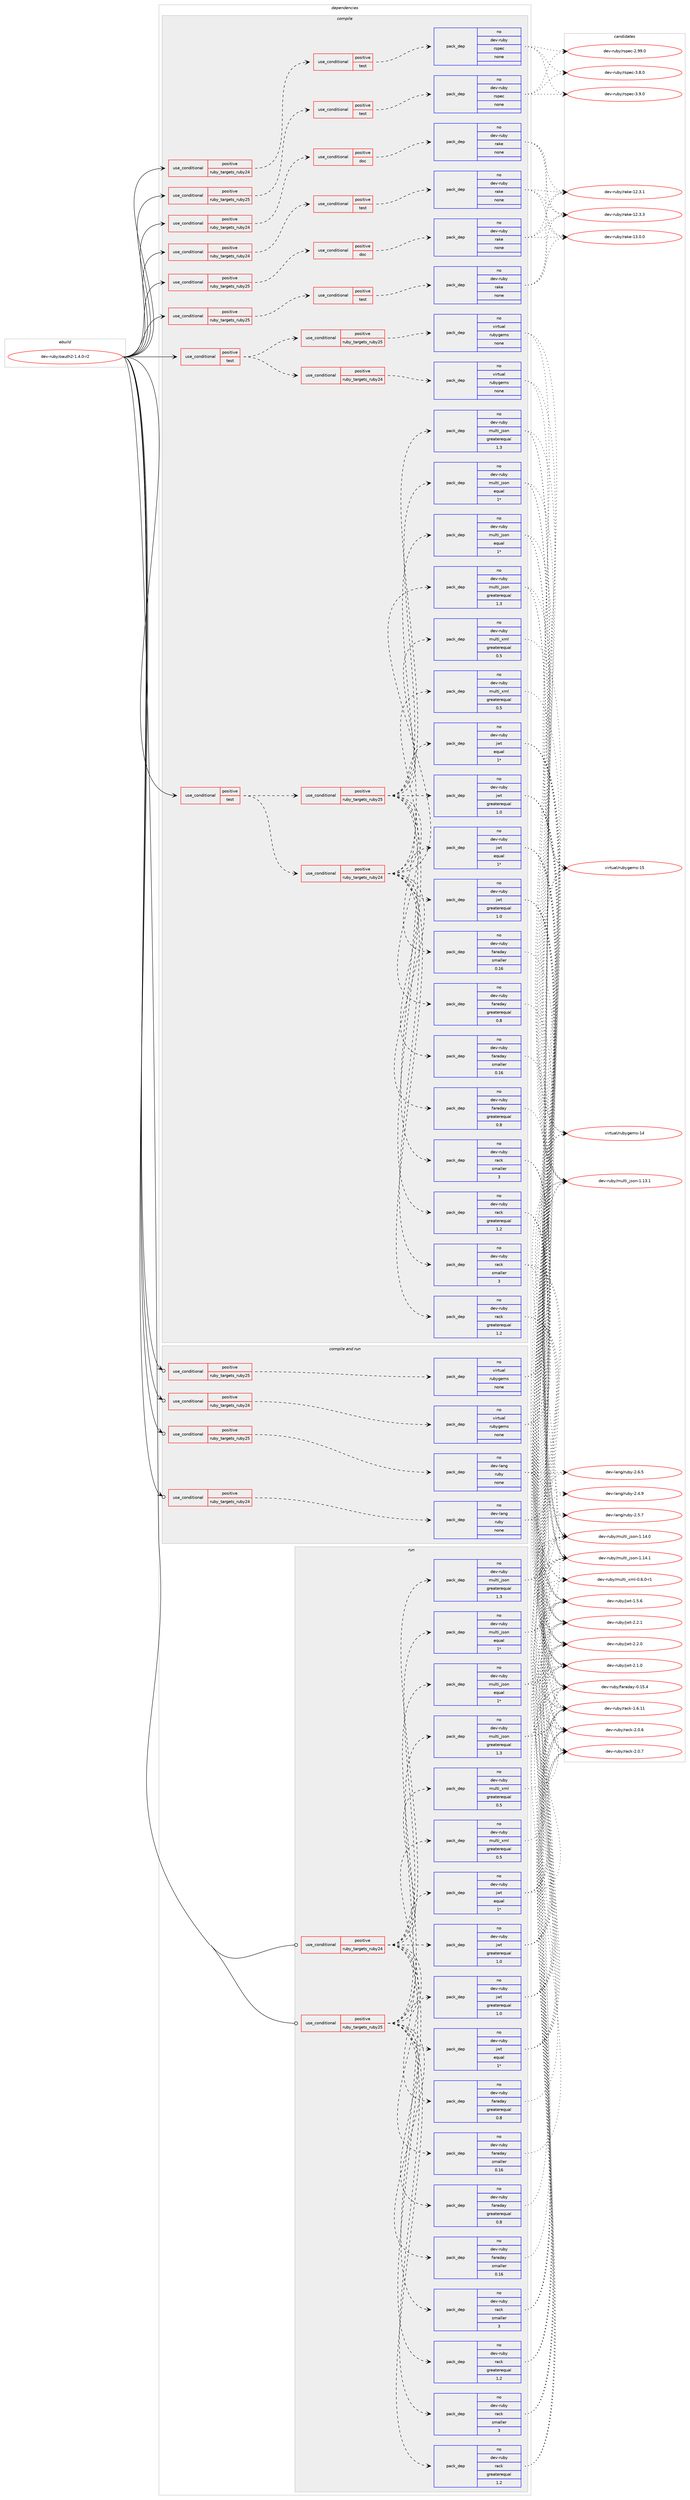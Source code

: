 digraph prolog {

# *************
# Graph options
# *************

newrank=true;
concentrate=true;
compound=true;
graph [rankdir=LR,fontname=Helvetica,fontsize=10,ranksep=1.5];#, ranksep=2.5, nodesep=0.2];
edge  [arrowhead=vee];
node  [fontname=Helvetica,fontsize=10];

# **********
# The ebuild
# **********

subgraph cluster_leftcol {
color=gray;
rank=same;
label=<<i>ebuild</i>>;
id [label="dev-ruby/oauth2-1.4.0-r2", color=red, width=4, href="../dev-ruby/oauth2-1.4.0-r2.svg"];
}

# ****************
# The dependencies
# ****************

subgraph cluster_midcol {
color=gray;
label=<<i>dependencies</i>>;
subgraph cluster_compile {
fillcolor="#eeeeee";
style=filled;
label=<<i>compile</i>>;
subgraph cond169505 {
dependency698846 [label=<<TABLE BORDER="0" CELLBORDER="1" CELLSPACING="0" CELLPADDING="4"><TR><TD ROWSPAN="3" CELLPADDING="10">use_conditional</TD></TR><TR><TD>positive</TD></TR><TR><TD>ruby_targets_ruby24</TD></TR></TABLE>>, shape=none, color=red];
subgraph cond169506 {
dependency698847 [label=<<TABLE BORDER="0" CELLBORDER="1" CELLSPACING="0" CELLPADDING="4"><TR><TD ROWSPAN="3" CELLPADDING="10">use_conditional</TD></TR><TR><TD>positive</TD></TR><TR><TD>doc</TD></TR></TABLE>>, shape=none, color=red];
subgraph pack517320 {
dependency698848 [label=<<TABLE BORDER="0" CELLBORDER="1" CELLSPACING="0" CELLPADDING="4" WIDTH="220"><TR><TD ROWSPAN="6" CELLPADDING="30">pack_dep</TD></TR><TR><TD WIDTH="110">no</TD></TR><TR><TD>dev-ruby</TD></TR><TR><TD>rake</TD></TR><TR><TD>none</TD></TR><TR><TD></TD></TR></TABLE>>, shape=none, color=blue];
}
dependency698847:e -> dependency698848:w [weight=20,style="dashed",arrowhead="vee"];
}
dependency698846:e -> dependency698847:w [weight=20,style="dashed",arrowhead="vee"];
}
id:e -> dependency698846:w [weight=20,style="solid",arrowhead="vee"];
subgraph cond169507 {
dependency698849 [label=<<TABLE BORDER="0" CELLBORDER="1" CELLSPACING="0" CELLPADDING="4"><TR><TD ROWSPAN="3" CELLPADDING="10">use_conditional</TD></TR><TR><TD>positive</TD></TR><TR><TD>ruby_targets_ruby24</TD></TR></TABLE>>, shape=none, color=red];
subgraph cond169508 {
dependency698850 [label=<<TABLE BORDER="0" CELLBORDER="1" CELLSPACING="0" CELLPADDING="4"><TR><TD ROWSPAN="3" CELLPADDING="10">use_conditional</TD></TR><TR><TD>positive</TD></TR><TR><TD>test</TD></TR></TABLE>>, shape=none, color=red];
subgraph pack517321 {
dependency698851 [label=<<TABLE BORDER="0" CELLBORDER="1" CELLSPACING="0" CELLPADDING="4" WIDTH="220"><TR><TD ROWSPAN="6" CELLPADDING="30">pack_dep</TD></TR><TR><TD WIDTH="110">no</TD></TR><TR><TD>dev-ruby</TD></TR><TR><TD>rake</TD></TR><TR><TD>none</TD></TR><TR><TD></TD></TR></TABLE>>, shape=none, color=blue];
}
dependency698850:e -> dependency698851:w [weight=20,style="dashed",arrowhead="vee"];
}
dependency698849:e -> dependency698850:w [weight=20,style="dashed",arrowhead="vee"];
}
id:e -> dependency698849:w [weight=20,style="solid",arrowhead="vee"];
subgraph cond169509 {
dependency698852 [label=<<TABLE BORDER="0" CELLBORDER="1" CELLSPACING="0" CELLPADDING="4"><TR><TD ROWSPAN="3" CELLPADDING="10">use_conditional</TD></TR><TR><TD>positive</TD></TR><TR><TD>ruby_targets_ruby24</TD></TR></TABLE>>, shape=none, color=red];
subgraph cond169510 {
dependency698853 [label=<<TABLE BORDER="0" CELLBORDER="1" CELLSPACING="0" CELLPADDING="4"><TR><TD ROWSPAN="3" CELLPADDING="10">use_conditional</TD></TR><TR><TD>positive</TD></TR><TR><TD>test</TD></TR></TABLE>>, shape=none, color=red];
subgraph pack517322 {
dependency698854 [label=<<TABLE BORDER="0" CELLBORDER="1" CELLSPACING="0" CELLPADDING="4" WIDTH="220"><TR><TD ROWSPAN="6" CELLPADDING="30">pack_dep</TD></TR><TR><TD WIDTH="110">no</TD></TR><TR><TD>dev-ruby</TD></TR><TR><TD>rspec</TD></TR><TR><TD>none</TD></TR><TR><TD></TD></TR></TABLE>>, shape=none, color=blue];
}
dependency698853:e -> dependency698854:w [weight=20,style="dashed",arrowhead="vee"];
}
dependency698852:e -> dependency698853:w [weight=20,style="dashed",arrowhead="vee"];
}
id:e -> dependency698852:w [weight=20,style="solid",arrowhead="vee"];
subgraph cond169511 {
dependency698855 [label=<<TABLE BORDER="0" CELLBORDER="1" CELLSPACING="0" CELLPADDING="4"><TR><TD ROWSPAN="3" CELLPADDING="10">use_conditional</TD></TR><TR><TD>positive</TD></TR><TR><TD>ruby_targets_ruby25</TD></TR></TABLE>>, shape=none, color=red];
subgraph cond169512 {
dependency698856 [label=<<TABLE BORDER="0" CELLBORDER="1" CELLSPACING="0" CELLPADDING="4"><TR><TD ROWSPAN="3" CELLPADDING="10">use_conditional</TD></TR><TR><TD>positive</TD></TR><TR><TD>doc</TD></TR></TABLE>>, shape=none, color=red];
subgraph pack517323 {
dependency698857 [label=<<TABLE BORDER="0" CELLBORDER="1" CELLSPACING="0" CELLPADDING="4" WIDTH="220"><TR><TD ROWSPAN="6" CELLPADDING="30">pack_dep</TD></TR><TR><TD WIDTH="110">no</TD></TR><TR><TD>dev-ruby</TD></TR><TR><TD>rake</TD></TR><TR><TD>none</TD></TR><TR><TD></TD></TR></TABLE>>, shape=none, color=blue];
}
dependency698856:e -> dependency698857:w [weight=20,style="dashed",arrowhead="vee"];
}
dependency698855:e -> dependency698856:w [weight=20,style="dashed",arrowhead="vee"];
}
id:e -> dependency698855:w [weight=20,style="solid",arrowhead="vee"];
subgraph cond169513 {
dependency698858 [label=<<TABLE BORDER="0" CELLBORDER="1" CELLSPACING="0" CELLPADDING="4"><TR><TD ROWSPAN="3" CELLPADDING="10">use_conditional</TD></TR><TR><TD>positive</TD></TR><TR><TD>ruby_targets_ruby25</TD></TR></TABLE>>, shape=none, color=red];
subgraph cond169514 {
dependency698859 [label=<<TABLE BORDER="0" CELLBORDER="1" CELLSPACING="0" CELLPADDING="4"><TR><TD ROWSPAN="3" CELLPADDING="10">use_conditional</TD></TR><TR><TD>positive</TD></TR><TR><TD>test</TD></TR></TABLE>>, shape=none, color=red];
subgraph pack517324 {
dependency698860 [label=<<TABLE BORDER="0" CELLBORDER="1" CELLSPACING="0" CELLPADDING="4" WIDTH="220"><TR><TD ROWSPAN="6" CELLPADDING="30">pack_dep</TD></TR><TR><TD WIDTH="110">no</TD></TR><TR><TD>dev-ruby</TD></TR><TR><TD>rake</TD></TR><TR><TD>none</TD></TR><TR><TD></TD></TR></TABLE>>, shape=none, color=blue];
}
dependency698859:e -> dependency698860:w [weight=20,style="dashed",arrowhead="vee"];
}
dependency698858:e -> dependency698859:w [weight=20,style="dashed",arrowhead="vee"];
}
id:e -> dependency698858:w [weight=20,style="solid",arrowhead="vee"];
subgraph cond169515 {
dependency698861 [label=<<TABLE BORDER="0" CELLBORDER="1" CELLSPACING="0" CELLPADDING="4"><TR><TD ROWSPAN="3" CELLPADDING="10">use_conditional</TD></TR><TR><TD>positive</TD></TR><TR><TD>ruby_targets_ruby25</TD></TR></TABLE>>, shape=none, color=red];
subgraph cond169516 {
dependency698862 [label=<<TABLE BORDER="0" CELLBORDER="1" CELLSPACING="0" CELLPADDING="4"><TR><TD ROWSPAN="3" CELLPADDING="10">use_conditional</TD></TR><TR><TD>positive</TD></TR><TR><TD>test</TD></TR></TABLE>>, shape=none, color=red];
subgraph pack517325 {
dependency698863 [label=<<TABLE BORDER="0" CELLBORDER="1" CELLSPACING="0" CELLPADDING="4" WIDTH="220"><TR><TD ROWSPAN="6" CELLPADDING="30">pack_dep</TD></TR><TR><TD WIDTH="110">no</TD></TR><TR><TD>dev-ruby</TD></TR><TR><TD>rspec</TD></TR><TR><TD>none</TD></TR><TR><TD></TD></TR></TABLE>>, shape=none, color=blue];
}
dependency698862:e -> dependency698863:w [weight=20,style="dashed",arrowhead="vee"];
}
dependency698861:e -> dependency698862:w [weight=20,style="dashed",arrowhead="vee"];
}
id:e -> dependency698861:w [weight=20,style="solid",arrowhead="vee"];
subgraph cond169517 {
dependency698864 [label=<<TABLE BORDER="0" CELLBORDER="1" CELLSPACING="0" CELLPADDING="4"><TR><TD ROWSPAN="3" CELLPADDING="10">use_conditional</TD></TR><TR><TD>positive</TD></TR><TR><TD>test</TD></TR></TABLE>>, shape=none, color=red];
subgraph cond169518 {
dependency698865 [label=<<TABLE BORDER="0" CELLBORDER="1" CELLSPACING="0" CELLPADDING="4"><TR><TD ROWSPAN="3" CELLPADDING="10">use_conditional</TD></TR><TR><TD>positive</TD></TR><TR><TD>ruby_targets_ruby24</TD></TR></TABLE>>, shape=none, color=red];
subgraph pack517326 {
dependency698866 [label=<<TABLE BORDER="0" CELLBORDER="1" CELLSPACING="0" CELLPADDING="4" WIDTH="220"><TR><TD ROWSPAN="6" CELLPADDING="30">pack_dep</TD></TR><TR><TD WIDTH="110">no</TD></TR><TR><TD>dev-ruby</TD></TR><TR><TD>faraday</TD></TR><TR><TD>greaterequal</TD></TR><TR><TD>0.8</TD></TR></TABLE>>, shape=none, color=blue];
}
dependency698865:e -> dependency698866:w [weight=20,style="dashed",arrowhead="vee"];
subgraph pack517327 {
dependency698867 [label=<<TABLE BORDER="0" CELLBORDER="1" CELLSPACING="0" CELLPADDING="4" WIDTH="220"><TR><TD ROWSPAN="6" CELLPADDING="30">pack_dep</TD></TR><TR><TD WIDTH="110">no</TD></TR><TR><TD>dev-ruby</TD></TR><TR><TD>faraday</TD></TR><TR><TD>smaller</TD></TR><TR><TD>0.16</TD></TR></TABLE>>, shape=none, color=blue];
}
dependency698865:e -> dependency698867:w [weight=20,style="dashed",arrowhead="vee"];
subgraph pack517328 {
dependency698868 [label=<<TABLE BORDER="0" CELLBORDER="1" CELLSPACING="0" CELLPADDING="4" WIDTH="220"><TR><TD ROWSPAN="6" CELLPADDING="30">pack_dep</TD></TR><TR><TD WIDTH="110">no</TD></TR><TR><TD>dev-ruby</TD></TR><TR><TD>jwt</TD></TR><TR><TD>greaterequal</TD></TR><TR><TD>1.0</TD></TR></TABLE>>, shape=none, color=blue];
}
dependency698865:e -> dependency698868:w [weight=20,style="dashed",arrowhead="vee"];
subgraph pack517329 {
dependency698869 [label=<<TABLE BORDER="0" CELLBORDER="1" CELLSPACING="0" CELLPADDING="4" WIDTH="220"><TR><TD ROWSPAN="6" CELLPADDING="30">pack_dep</TD></TR><TR><TD WIDTH="110">no</TD></TR><TR><TD>dev-ruby</TD></TR><TR><TD>jwt</TD></TR><TR><TD>equal</TD></TR><TR><TD>1*</TD></TR></TABLE>>, shape=none, color=blue];
}
dependency698865:e -> dependency698869:w [weight=20,style="dashed",arrowhead="vee"];
subgraph pack517330 {
dependency698870 [label=<<TABLE BORDER="0" CELLBORDER="1" CELLSPACING="0" CELLPADDING="4" WIDTH="220"><TR><TD ROWSPAN="6" CELLPADDING="30">pack_dep</TD></TR><TR><TD WIDTH="110">no</TD></TR><TR><TD>dev-ruby</TD></TR><TR><TD>multi_json</TD></TR><TR><TD>greaterequal</TD></TR><TR><TD>1.3</TD></TR></TABLE>>, shape=none, color=blue];
}
dependency698865:e -> dependency698870:w [weight=20,style="dashed",arrowhead="vee"];
subgraph pack517331 {
dependency698871 [label=<<TABLE BORDER="0" CELLBORDER="1" CELLSPACING="0" CELLPADDING="4" WIDTH="220"><TR><TD ROWSPAN="6" CELLPADDING="30">pack_dep</TD></TR><TR><TD WIDTH="110">no</TD></TR><TR><TD>dev-ruby</TD></TR><TR><TD>multi_json</TD></TR><TR><TD>equal</TD></TR><TR><TD>1*</TD></TR></TABLE>>, shape=none, color=blue];
}
dependency698865:e -> dependency698871:w [weight=20,style="dashed",arrowhead="vee"];
subgraph pack517332 {
dependency698872 [label=<<TABLE BORDER="0" CELLBORDER="1" CELLSPACING="0" CELLPADDING="4" WIDTH="220"><TR><TD ROWSPAN="6" CELLPADDING="30">pack_dep</TD></TR><TR><TD WIDTH="110">no</TD></TR><TR><TD>dev-ruby</TD></TR><TR><TD>multi_xml</TD></TR><TR><TD>greaterequal</TD></TR><TR><TD>0.5</TD></TR></TABLE>>, shape=none, color=blue];
}
dependency698865:e -> dependency698872:w [weight=20,style="dashed",arrowhead="vee"];
subgraph pack517333 {
dependency698873 [label=<<TABLE BORDER="0" CELLBORDER="1" CELLSPACING="0" CELLPADDING="4" WIDTH="220"><TR><TD ROWSPAN="6" CELLPADDING="30">pack_dep</TD></TR><TR><TD WIDTH="110">no</TD></TR><TR><TD>dev-ruby</TD></TR><TR><TD>rack</TD></TR><TR><TD>greaterequal</TD></TR><TR><TD>1.2</TD></TR></TABLE>>, shape=none, color=blue];
}
dependency698865:e -> dependency698873:w [weight=20,style="dashed",arrowhead="vee"];
subgraph pack517334 {
dependency698874 [label=<<TABLE BORDER="0" CELLBORDER="1" CELLSPACING="0" CELLPADDING="4" WIDTH="220"><TR><TD ROWSPAN="6" CELLPADDING="30">pack_dep</TD></TR><TR><TD WIDTH="110">no</TD></TR><TR><TD>dev-ruby</TD></TR><TR><TD>rack</TD></TR><TR><TD>smaller</TD></TR><TR><TD>3</TD></TR></TABLE>>, shape=none, color=blue];
}
dependency698865:e -> dependency698874:w [weight=20,style="dashed",arrowhead="vee"];
}
dependency698864:e -> dependency698865:w [weight=20,style="dashed",arrowhead="vee"];
subgraph cond169519 {
dependency698875 [label=<<TABLE BORDER="0" CELLBORDER="1" CELLSPACING="0" CELLPADDING="4"><TR><TD ROWSPAN="3" CELLPADDING="10">use_conditional</TD></TR><TR><TD>positive</TD></TR><TR><TD>ruby_targets_ruby25</TD></TR></TABLE>>, shape=none, color=red];
subgraph pack517335 {
dependency698876 [label=<<TABLE BORDER="0" CELLBORDER="1" CELLSPACING="0" CELLPADDING="4" WIDTH="220"><TR><TD ROWSPAN="6" CELLPADDING="30">pack_dep</TD></TR><TR><TD WIDTH="110">no</TD></TR><TR><TD>dev-ruby</TD></TR><TR><TD>faraday</TD></TR><TR><TD>greaterequal</TD></TR><TR><TD>0.8</TD></TR></TABLE>>, shape=none, color=blue];
}
dependency698875:e -> dependency698876:w [weight=20,style="dashed",arrowhead="vee"];
subgraph pack517336 {
dependency698877 [label=<<TABLE BORDER="0" CELLBORDER="1" CELLSPACING="0" CELLPADDING="4" WIDTH="220"><TR><TD ROWSPAN="6" CELLPADDING="30">pack_dep</TD></TR><TR><TD WIDTH="110">no</TD></TR><TR><TD>dev-ruby</TD></TR><TR><TD>faraday</TD></TR><TR><TD>smaller</TD></TR><TR><TD>0.16</TD></TR></TABLE>>, shape=none, color=blue];
}
dependency698875:e -> dependency698877:w [weight=20,style="dashed",arrowhead="vee"];
subgraph pack517337 {
dependency698878 [label=<<TABLE BORDER="0" CELLBORDER="1" CELLSPACING="0" CELLPADDING="4" WIDTH="220"><TR><TD ROWSPAN="6" CELLPADDING="30">pack_dep</TD></TR><TR><TD WIDTH="110">no</TD></TR><TR><TD>dev-ruby</TD></TR><TR><TD>jwt</TD></TR><TR><TD>greaterequal</TD></TR><TR><TD>1.0</TD></TR></TABLE>>, shape=none, color=blue];
}
dependency698875:e -> dependency698878:w [weight=20,style="dashed",arrowhead="vee"];
subgraph pack517338 {
dependency698879 [label=<<TABLE BORDER="0" CELLBORDER="1" CELLSPACING="0" CELLPADDING="4" WIDTH="220"><TR><TD ROWSPAN="6" CELLPADDING="30">pack_dep</TD></TR><TR><TD WIDTH="110">no</TD></TR><TR><TD>dev-ruby</TD></TR><TR><TD>jwt</TD></TR><TR><TD>equal</TD></TR><TR><TD>1*</TD></TR></TABLE>>, shape=none, color=blue];
}
dependency698875:e -> dependency698879:w [weight=20,style="dashed",arrowhead="vee"];
subgraph pack517339 {
dependency698880 [label=<<TABLE BORDER="0" CELLBORDER="1" CELLSPACING="0" CELLPADDING="4" WIDTH="220"><TR><TD ROWSPAN="6" CELLPADDING="30">pack_dep</TD></TR><TR><TD WIDTH="110">no</TD></TR><TR><TD>dev-ruby</TD></TR><TR><TD>multi_json</TD></TR><TR><TD>greaterequal</TD></TR><TR><TD>1.3</TD></TR></TABLE>>, shape=none, color=blue];
}
dependency698875:e -> dependency698880:w [weight=20,style="dashed",arrowhead="vee"];
subgraph pack517340 {
dependency698881 [label=<<TABLE BORDER="0" CELLBORDER="1" CELLSPACING="0" CELLPADDING="4" WIDTH="220"><TR><TD ROWSPAN="6" CELLPADDING="30">pack_dep</TD></TR><TR><TD WIDTH="110">no</TD></TR><TR><TD>dev-ruby</TD></TR><TR><TD>multi_json</TD></TR><TR><TD>equal</TD></TR><TR><TD>1*</TD></TR></TABLE>>, shape=none, color=blue];
}
dependency698875:e -> dependency698881:w [weight=20,style="dashed",arrowhead="vee"];
subgraph pack517341 {
dependency698882 [label=<<TABLE BORDER="0" CELLBORDER="1" CELLSPACING="0" CELLPADDING="4" WIDTH="220"><TR><TD ROWSPAN="6" CELLPADDING="30">pack_dep</TD></TR><TR><TD WIDTH="110">no</TD></TR><TR><TD>dev-ruby</TD></TR><TR><TD>multi_xml</TD></TR><TR><TD>greaterequal</TD></TR><TR><TD>0.5</TD></TR></TABLE>>, shape=none, color=blue];
}
dependency698875:e -> dependency698882:w [weight=20,style="dashed",arrowhead="vee"];
subgraph pack517342 {
dependency698883 [label=<<TABLE BORDER="0" CELLBORDER="1" CELLSPACING="0" CELLPADDING="4" WIDTH="220"><TR><TD ROWSPAN="6" CELLPADDING="30">pack_dep</TD></TR><TR><TD WIDTH="110">no</TD></TR><TR><TD>dev-ruby</TD></TR><TR><TD>rack</TD></TR><TR><TD>greaterequal</TD></TR><TR><TD>1.2</TD></TR></TABLE>>, shape=none, color=blue];
}
dependency698875:e -> dependency698883:w [weight=20,style="dashed",arrowhead="vee"];
subgraph pack517343 {
dependency698884 [label=<<TABLE BORDER="0" CELLBORDER="1" CELLSPACING="0" CELLPADDING="4" WIDTH="220"><TR><TD ROWSPAN="6" CELLPADDING="30">pack_dep</TD></TR><TR><TD WIDTH="110">no</TD></TR><TR><TD>dev-ruby</TD></TR><TR><TD>rack</TD></TR><TR><TD>smaller</TD></TR><TR><TD>3</TD></TR></TABLE>>, shape=none, color=blue];
}
dependency698875:e -> dependency698884:w [weight=20,style="dashed",arrowhead="vee"];
}
dependency698864:e -> dependency698875:w [weight=20,style="dashed",arrowhead="vee"];
}
id:e -> dependency698864:w [weight=20,style="solid",arrowhead="vee"];
subgraph cond169520 {
dependency698885 [label=<<TABLE BORDER="0" CELLBORDER="1" CELLSPACING="0" CELLPADDING="4"><TR><TD ROWSPAN="3" CELLPADDING="10">use_conditional</TD></TR><TR><TD>positive</TD></TR><TR><TD>test</TD></TR></TABLE>>, shape=none, color=red];
subgraph cond169521 {
dependency698886 [label=<<TABLE BORDER="0" CELLBORDER="1" CELLSPACING="0" CELLPADDING="4"><TR><TD ROWSPAN="3" CELLPADDING="10">use_conditional</TD></TR><TR><TD>positive</TD></TR><TR><TD>ruby_targets_ruby24</TD></TR></TABLE>>, shape=none, color=red];
subgraph pack517344 {
dependency698887 [label=<<TABLE BORDER="0" CELLBORDER="1" CELLSPACING="0" CELLPADDING="4" WIDTH="220"><TR><TD ROWSPAN="6" CELLPADDING="30">pack_dep</TD></TR><TR><TD WIDTH="110">no</TD></TR><TR><TD>virtual</TD></TR><TR><TD>rubygems</TD></TR><TR><TD>none</TD></TR><TR><TD></TD></TR></TABLE>>, shape=none, color=blue];
}
dependency698886:e -> dependency698887:w [weight=20,style="dashed",arrowhead="vee"];
}
dependency698885:e -> dependency698886:w [weight=20,style="dashed",arrowhead="vee"];
subgraph cond169522 {
dependency698888 [label=<<TABLE BORDER="0" CELLBORDER="1" CELLSPACING="0" CELLPADDING="4"><TR><TD ROWSPAN="3" CELLPADDING="10">use_conditional</TD></TR><TR><TD>positive</TD></TR><TR><TD>ruby_targets_ruby25</TD></TR></TABLE>>, shape=none, color=red];
subgraph pack517345 {
dependency698889 [label=<<TABLE BORDER="0" CELLBORDER="1" CELLSPACING="0" CELLPADDING="4" WIDTH="220"><TR><TD ROWSPAN="6" CELLPADDING="30">pack_dep</TD></TR><TR><TD WIDTH="110">no</TD></TR><TR><TD>virtual</TD></TR><TR><TD>rubygems</TD></TR><TR><TD>none</TD></TR><TR><TD></TD></TR></TABLE>>, shape=none, color=blue];
}
dependency698888:e -> dependency698889:w [weight=20,style="dashed",arrowhead="vee"];
}
dependency698885:e -> dependency698888:w [weight=20,style="dashed",arrowhead="vee"];
}
id:e -> dependency698885:w [weight=20,style="solid",arrowhead="vee"];
}
subgraph cluster_compileandrun {
fillcolor="#eeeeee";
style=filled;
label=<<i>compile and run</i>>;
subgraph cond169523 {
dependency698890 [label=<<TABLE BORDER="0" CELLBORDER="1" CELLSPACING="0" CELLPADDING="4"><TR><TD ROWSPAN="3" CELLPADDING="10">use_conditional</TD></TR><TR><TD>positive</TD></TR><TR><TD>ruby_targets_ruby24</TD></TR></TABLE>>, shape=none, color=red];
subgraph pack517346 {
dependency698891 [label=<<TABLE BORDER="0" CELLBORDER="1" CELLSPACING="0" CELLPADDING="4" WIDTH="220"><TR><TD ROWSPAN="6" CELLPADDING="30">pack_dep</TD></TR><TR><TD WIDTH="110">no</TD></TR><TR><TD>dev-lang</TD></TR><TR><TD>ruby</TD></TR><TR><TD>none</TD></TR><TR><TD></TD></TR></TABLE>>, shape=none, color=blue];
}
dependency698890:e -> dependency698891:w [weight=20,style="dashed",arrowhead="vee"];
}
id:e -> dependency698890:w [weight=20,style="solid",arrowhead="odotvee"];
subgraph cond169524 {
dependency698892 [label=<<TABLE BORDER="0" CELLBORDER="1" CELLSPACING="0" CELLPADDING="4"><TR><TD ROWSPAN="3" CELLPADDING="10">use_conditional</TD></TR><TR><TD>positive</TD></TR><TR><TD>ruby_targets_ruby24</TD></TR></TABLE>>, shape=none, color=red];
subgraph pack517347 {
dependency698893 [label=<<TABLE BORDER="0" CELLBORDER="1" CELLSPACING="0" CELLPADDING="4" WIDTH="220"><TR><TD ROWSPAN="6" CELLPADDING="30">pack_dep</TD></TR><TR><TD WIDTH="110">no</TD></TR><TR><TD>virtual</TD></TR><TR><TD>rubygems</TD></TR><TR><TD>none</TD></TR><TR><TD></TD></TR></TABLE>>, shape=none, color=blue];
}
dependency698892:e -> dependency698893:w [weight=20,style="dashed",arrowhead="vee"];
}
id:e -> dependency698892:w [weight=20,style="solid",arrowhead="odotvee"];
subgraph cond169525 {
dependency698894 [label=<<TABLE BORDER="0" CELLBORDER="1" CELLSPACING="0" CELLPADDING="4"><TR><TD ROWSPAN="3" CELLPADDING="10">use_conditional</TD></TR><TR><TD>positive</TD></TR><TR><TD>ruby_targets_ruby25</TD></TR></TABLE>>, shape=none, color=red];
subgraph pack517348 {
dependency698895 [label=<<TABLE BORDER="0" CELLBORDER="1" CELLSPACING="0" CELLPADDING="4" WIDTH="220"><TR><TD ROWSPAN="6" CELLPADDING="30">pack_dep</TD></TR><TR><TD WIDTH="110">no</TD></TR><TR><TD>dev-lang</TD></TR><TR><TD>ruby</TD></TR><TR><TD>none</TD></TR><TR><TD></TD></TR></TABLE>>, shape=none, color=blue];
}
dependency698894:e -> dependency698895:w [weight=20,style="dashed",arrowhead="vee"];
}
id:e -> dependency698894:w [weight=20,style="solid",arrowhead="odotvee"];
subgraph cond169526 {
dependency698896 [label=<<TABLE BORDER="0" CELLBORDER="1" CELLSPACING="0" CELLPADDING="4"><TR><TD ROWSPAN="3" CELLPADDING="10">use_conditional</TD></TR><TR><TD>positive</TD></TR><TR><TD>ruby_targets_ruby25</TD></TR></TABLE>>, shape=none, color=red];
subgraph pack517349 {
dependency698897 [label=<<TABLE BORDER="0" CELLBORDER="1" CELLSPACING="0" CELLPADDING="4" WIDTH="220"><TR><TD ROWSPAN="6" CELLPADDING="30">pack_dep</TD></TR><TR><TD WIDTH="110">no</TD></TR><TR><TD>virtual</TD></TR><TR><TD>rubygems</TD></TR><TR><TD>none</TD></TR><TR><TD></TD></TR></TABLE>>, shape=none, color=blue];
}
dependency698896:e -> dependency698897:w [weight=20,style="dashed",arrowhead="vee"];
}
id:e -> dependency698896:w [weight=20,style="solid",arrowhead="odotvee"];
}
subgraph cluster_run {
fillcolor="#eeeeee";
style=filled;
label=<<i>run</i>>;
subgraph cond169527 {
dependency698898 [label=<<TABLE BORDER="0" CELLBORDER="1" CELLSPACING="0" CELLPADDING="4"><TR><TD ROWSPAN="3" CELLPADDING="10">use_conditional</TD></TR><TR><TD>positive</TD></TR><TR><TD>ruby_targets_ruby24</TD></TR></TABLE>>, shape=none, color=red];
subgraph pack517350 {
dependency698899 [label=<<TABLE BORDER="0" CELLBORDER="1" CELLSPACING="0" CELLPADDING="4" WIDTH="220"><TR><TD ROWSPAN="6" CELLPADDING="30">pack_dep</TD></TR><TR><TD WIDTH="110">no</TD></TR><TR><TD>dev-ruby</TD></TR><TR><TD>faraday</TD></TR><TR><TD>greaterequal</TD></TR><TR><TD>0.8</TD></TR></TABLE>>, shape=none, color=blue];
}
dependency698898:e -> dependency698899:w [weight=20,style="dashed",arrowhead="vee"];
subgraph pack517351 {
dependency698900 [label=<<TABLE BORDER="0" CELLBORDER="1" CELLSPACING="0" CELLPADDING="4" WIDTH="220"><TR><TD ROWSPAN="6" CELLPADDING="30">pack_dep</TD></TR><TR><TD WIDTH="110">no</TD></TR><TR><TD>dev-ruby</TD></TR><TR><TD>faraday</TD></TR><TR><TD>smaller</TD></TR><TR><TD>0.16</TD></TR></TABLE>>, shape=none, color=blue];
}
dependency698898:e -> dependency698900:w [weight=20,style="dashed",arrowhead="vee"];
subgraph pack517352 {
dependency698901 [label=<<TABLE BORDER="0" CELLBORDER="1" CELLSPACING="0" CELLPADDING="4" WIDTH="220"><TR><TD ROWSPAN="6" CELLPADDING="30">pack_dep</TD></TR><TR><TD WIDTH="110">no</TD></TR><TR><TD>dev-ruby</TD></TR><TR><TD>jwt</TD></TR><TR><TD>greaterequal</TD></TR><TR><TD>1.0</TD></TR></TABLE>>, shape=none, color=blue];
}
dependency698898:e -> dependency698901:w [weight=20,style="dashed",arrowhead="vee"];
subgraph pack517353 {
dependency698902 [label=<<TABLE BORDER="0" CELLBORDER="1" CELLSPACING="0" CELLPADDING="4" WIDTH="220"><TR><TD ROWSPAN="6" CELLPADDING="30">pack_dep</TD></TR><TR><TD WIDTH="110">no</TD></TR><TR><TD>dev-ruby</TD></TR><TR><TD>jwt</TD></TR><TR><TD>equal</TD></TR><TR><TD>1*</TD></TR></TABLE>>, shape=none, color=blue];
}
dependency698898:e -> dependency698902:w [weight=20,style="dashed",arrowhead="vee"];
subgraph pack517354 {
dependency698903 [label=<<TABLE BORDER="0" CELLBORDER="1" CELLSPACING="0" CELLPADDING="4" WIDTH="220"><TR><TD ROWSPAN="6" CELLPADDING="30">pack_dep</TD></TR><TR><TD WIDTH="110">no</TD></TR><TR><TD>dev-ruby</TD></TR><TR><TD>multi_json</TD></TR><TR><TD>greaterequal</TD></TR><TR><TD>1.3</TD></TR></TABLE>>, shape=none, color=blue];
}
dependency698898:e -> dependency698903:w [weight=20,style="dashed",arrowhead="vee"];
subgraph pack517355 {
dependency698904 [label=<<TABLE BORDER="0" CELLBORDER="1" CELLSPACING="0" CELLPADDING="4" WIDTH="220"><TR><TD ROWSPAN="6" CELLPADDING="30">pack_dep</TD></TR><TR><TD WIDTH="110">no</TD></TR><TR><TD>dev-ruby</TD></TR><TR><TD>multi_json</TD></TR><TR><TD>equal</TD></TR><TR><TD>1*</TD></TR></TABLE>>, shape=none, color=blue];
}
dependency698898:e -> dependency698904:w [weight=20,style="dashed",arrowhead="vee"];
subgraph pack517356 {
dependency698905 [label=<<TABLE BORDER="0" CELLBORDER="1" CELLSPACING="0" CELLPADDING="4" WIDTH="220"><TR><TD ROWSPAN="6" CELLPADDING="30">pack_dep</TD></TR><TR><TD WIDTH="110">no</TD></TR><TR><TD>dev-ruby</TD></TR><TR><TD>multi_xml</TD></TR><TR><TD>greaterequal</TD></TR><TR><TD>0.5</TD></TR></TABLE>>, shape=none, color=blue];
}
dependency698898:e -> dependency698905:w [weight=20,style="dashed",arrowhead="vee"];
subgraph pack517357 {
dependency698906 [label=<<TABLE BORDER="0" CELLBORDER="1" CELLSPACING="0" CELLPADDING="4" WIDTH="220"><TR><TD ROWSPAN="6" CELLPADDING="30">pack_dep</TD></TR><TR><TD WIDTH="110">no</TD></TR><TR><TD>dev-ruby</TD></TR><TR><TD>rack</TD></TR><TR><TD>greaterequal</TD></TR><TR><TD>1.2</TD></TR></TABLE>>, shape=none, color=blue];
}
dependency698898:e -> dependency698906:w [weight=20,style="dashed",arrowhead="vee"];
subgraph pack517358 {
dependency698907 [label=<<TABLE BORDER="0" CELLBORDER="1" CELLSPACING="0" CELLPADDING="4" WIDTH="220"><TR><TD ROWSPAN="6" CELLPADDING="30">pack_dep</TD></TR><TR><TD WIDTH="110">no</TD></TR><TR><TD>dev-ruby</TD></TR><TR><TD>rack</TD></TR><TR><TD>smaller</TD></TR><TR><TD>3</TD></TR></TABLE>>, shape=none, color=blue];
}
dependency698898:e -> dependency698907:w [weight=20,style="dashed",arrowhead="vee"];
}
id:e -> dependency698898:w [weight=20,style="solid",arrowhead="odot"];
subgraph cond169528 {
dependency698908 [label=<<TABLE BORDER="0" CELLBORDER="1" CELLSPACING="0" CELLPADDING="4"><TR><TD ROWSPAN="3" CELLPADDING="10">use_conditional</TD></TR><TR><TD>positive</TD></TR><TR><TD>ruby_targets_ruby25</TD></TR></TABLE>>, shape=none, color=red];
subgraph pack517359 {
dependency698909 [label=<<TABLE BORDER="0" CELLBORDER="1" CELLSPACING="0" CELLPADDING="4" WIDTH="220"><TR><TD ROWSPAN="6" CELLPADDING="30">pack_dep</TD></TR><TR><TD WIDTH="110">no</TD></TR><TR><TD>dev-ruby</TD></TR><TR><TD>faraday</TD></TR><TR><TD>greaterequal</TD></TR><TR><TD>0.8</TD></TR></TABLE>>, shape=none, color=blue];
}
dependency698908:e -> dependency698909:w [weight=20,style="dashed",arrowhead="vee"];
subgraph pack517360 {
dependency698910 [label=<<TABLE BORDER="0" CELLBORDER="1" CELLSPACING="0" CELLPADDING="4" WIDTH="220"><TR><TD ROWSPAN="6" CELLPADDING="30">pack_dep</TD></TR><TR><TD WIDTH="110">no</TD></TR><TR><TD>dev-ruby</TD></TR><TR><TD>faraday</TD></TR><TR><TD>smaller</TD></TR><TR><TD>0.16</TD></TR></TABLE>>, shape=none, color=blue];
}
dependency698908:e -> dependency698910:w [weight=20,style="dashed",arrowhead="vee"];
subgraph pack517361 {
dependency698911 [label=<<TABLE BORDER="0" CELLBORDER="1" CELLSPACING="0" CELLPADDING="4" WIDTH="220"><TR><TD ROWSPAN="6" CELLPADDING="30">pack_dep</TD></TR><TR><TD WIDTH="110">no</TD></TR><TR><TD>dev-ruby</TD></TR><TR><TD>jwt</TD></TR><TR><TD>greaterequal</TD></TR><TR><TD>1.0</TD></TR></TABLE>>, shape=none, color=blue];
}
dependency698908:e -> dependency698911:w [weight=20,style="dashed",arrowhead="vee"];
subgraph pack517362 {
dependency698912 [label=<<TABLE BORDER="0" CELLBORDER="1" CELLSPACING="0" CELLPADDING="4" WIDTH="220"><TR><TD ROWSPAN="6" CELLPADDING="30">pack_dep</TD></TR><TR><TD WIDTH="110">no</TD></TR><TR><TD>dev-ruby</TD></TR><TR><TD>jwt</TD></TR><TR><TD>equal</TD></TR><TR><TD>1*</TD></TR></TABLE>>, shape=none, color=blue];
}
dependency698908:e -> dependency698912:w [weight=20,style="dashed",arrowhead="vee"];
subgraph pack517363 {
dependency698913 [label=<<TABLE BORDER="0" CELLBORDER="1" CELLSPACING="0" CELLPADDING="4" WIDTH="220"><TR><TD ROWSPAN="6" CELLPADDING="30">pack_dep</TD></TR><TR><TD WIDTH="110">no</TD></TR><TR><TD>dev-ruby</TD></TR><TR><TD>multi_json</TD></TR><TR><TD>greaterequal</TD></TR><TR><TD>1.3</TD></TR></TABLE>>, shape=none, color=blue];
}
dependency698908:e -> dependency698913:w [weight=20,style="dashed",arrowhead="vee"];
subgraph pack517364 {
dependency698914 [label=<<TABLE BORDER="0" CELLBORDER="1" CELLSPACING="0" CELLPADDING="4" WIDTH="220"><TR><TD ROWSPAN="6" CELLPADDING="30">pack_dep</TD></TR><TR><TD WIDTH="110">no</TD></TR><TR><TD>dev-ruby</TD></TR><TR><TD>multi_json</TD></TR><TR><TD>equal</TD></TR><TR><TD>1*</TD></TR></TABLE>>, shape=none, color=blue];
}
dependency698908:e -> dependency698914:w [weight=20,style="dashed",arrowhead="vee"];
subgraph pack517365 {
dependency698915 [label=<<TABLE BORDER="0" CELLBORDER="1" CELLSPACING="0" CELLPADDING="4" WIDTH="220"><TR><TD ROWSPAN="6" CELLPADDING="30">pack_dep</TD></TR><TR><TD WIDTH="110">no</TD></TR><TR><TD>dev-ruby</TD></TR><TR><TD>multi_xml</TD></TR><TR><TD>greaterequal</TD></TR><TR><TD>0.5</TD></TR></TABLE>>, shape=none, color=blue];
}
dependency698908:e -> dependency698915:w [weight=20,style="dashed",arrowhead="vee"];
subgraph pack517366 {
dependency698916 [label=<<TABLE BORDER="0" CELLBORDER="1" CELLSPACING="0" CELLPADDING="4" WIDTH="220"><TR><TD ROWSPAN="6" CELLPADDING="30">pack_dep</TD></TR><TR><TD WIDTH="110">no</TD></TR><TR><TD>dev-ruby</TD></TR><TR><TD>rack</TD></TR><TR><TD>greaterequal</TD></TR><TR><TD>1.2</TD></TR></TABLE>>, shape=none, color=blue];
}
dependency698908:e -> dependency698916:w [weight=20,style="dashed",arrowhead="vee"];
subgraph pack517367 {
dependency698917 [label=<<TABLE BORDER="0" CELLBORDER="1" CELLSPACING="0" CELLPADDING="4" WIDTH="220"><TR><TD ROWSPAN="6" CELLPADDING="30">pack_dep</TD></TR><TR><TD WIDTH="110">no</TD></TR><TR><TD>dev-ruby</TD></TR><TR><TD>rack</TD></TR><TR><TD>smaller</TD></TR><TR><TD>3</TD></TR></TABLE>>, shape=none, color=blue];
}
dependency698908:e -> dependency698917:w [weight=20,style="dashed",arrowhead="vee"];
}
id:e -> dependency698908:w [weight=20,style="solid",arrowhead="odot"];
}
}

# **************
# The candidates
# **************

subgraph cluster_choices {
rank=same;
color=gray;
label=<<i>candidates</i>>;

subgraph choice517320 {
color=black;
nodesep=1;
choice1001011184511411798121471149710710145495046514649 [label="dev-ruby/rake-12.3.1", color=red, width=4,href="../dev-ruby/rake-12.3.1.svg"];
choice1001011184511411798121471149710710145495046514651 [label="dev-ruby/rake-12.3.3", color=red, width=4,href="../dev-ruby/rake-12.3.3.svg"];
choice1001011184511411798121471149710710145495146484648 [label="dev-ruby/rake-13.0.0", color=red, width=4,href="../dev-ruby/rake-13.0.0.svg"];
dependency698848:e -> choice1001011184511411798121471149710710145495046514649:w [style=dotted,weight="100"];
dependency698848:e -> choice1001011184511411798121471149710710145495046514651:w [style=dotted,weight="100"];
dependency698848:e -> choice1001011184511411798121471149710710145495146484648:w [style=dotted,weight="100"];
}
subgraph choice517321 {
color=black;
nodesep=1;
choice1001011184511411798121471149710710145495046514649 [label="dev-ruby/rake-12.3.1", color=red, width=4,href="../dev-ruby/rake-12.3.1.svg"];
choice1001011184511411798121471149710710145495046514651 [label="dev-ruby/rake-12.3.3", color=red, width=4,href="../dev-ruby/rake-12.3.3.svg"];
choice1001011184511411798121471149710710145495146484648 [label="dev-ruby/rake-13.0.0", color=red, width=4,href="../dev-ruby/rake-13.0.0.svg"];
dependency698851:e -> choice1001011184511411798121471149710710145495046514649:w [style=dotted,weight="100"];
dependency698851:e -> choice1001011184511411798121471149710710145495046514651:w [style=dotted,weight="100"];
dependency698851:e -> choice1001011184511411798121471149710710145495146484648:w [style=dotted,weight="100"];
}
subgraph choice517322 {
color=black;
nodesep=1;
choice1001011184511411798121471141151121019945504657574648 [label="dev-ruby/rspec-2.99.0", color=red, width=4,href="../dev-ruby/rspec-2.99.0.svg"];
choice10010111845114117981214711411511210199455146564648 [label="dev-ruby/rspec-3.8.0", color=red, width=4,href="../dev-ruby/rspec-3.8.0.svg"];
choice10010111845114117981214711411511210199455146574648 [label="dev-ruby/rspec-3.9.0", color=red, width=4,href="../dev-ruby/rspec-3.9.0.svg"];
dependency698854:e -> choice1001011184511411798121471141151121019945504657574648:w [style=dotted,weight="100"];
dependency698854:e -> choice10010111845114117981214711411511210199455146564648:w [style=dotted,weight="100"];
dependency698854:e -> choice10010111845114117981214711411511210199455146574648:w [style=dotted,weight="100"];
}
subgraph choice517323 {
color=black;
nodesep=1;
choice1001011184511411798121471149710710145495046514649 [label="dev-ruby/rake-12.3.1", color=red, width=4,href="../dev-ruby/rake-12.3.1.svg"];
choice1001011184511411798121471149710710145495046514651 [label="dev-ruby/rake-12.3.3", color=red, width=4,href="../dev-ruby/rake-12.3.3.svg"];
choice1001011184511411798121471149710710145495146484648 [label="dev-ruby/rake-13.0.0", color=red, width=4,href="../dev-ruby/rake-13.0.0.svg"];
dependency698857:e -> choice1001011184511411798121471149710710145495046514649:w [style=dotted,weight="100"];
dependency698857:e -> choice1001011184511411798121471149710710145495046514651:w [style=dotted,weight="100"];
dependency698857:e -> choice1001011184511411798121471149710710145495146484648:w [style=dotted,weight="100"];
}
subgraph choice517324 {
color=black;
nodesep=1;
choice1001011184511411798121471149710710145495046514649 [label="dev-ruby/rake-12.3.1", color=red, width=4,href="../dev-ruby/rake-12.3.1.svg"];
choice1001011184511411798121471149710710145495046514651 [label="dev-ruby/rake-12.3.3", color=red, width=4,href="../dev-ruby/rake-12.3.3.svg"];
choice1001011184511411798121471149710710145495146484648 [label="dev-ruby/rake-13.0.0", color=red, width=4,href="../dev-ruby/rake-13.0.0.svg"];
dependency698860:e -> choice1001011184511411798121471149710710145495046514649:w [style=dotted,weight="100"];
dependency698860:e -> choice1001011184511411798121471149710710145495046514651:w [style=dotted,weight="100"];
dependency698860:e -> choice1001011184511411798121471149710710145495146484648:w [style=dotted,weight="100"];
}
subgraph choice517325 {
color=black;
nodesep=1;
choice1001011184511411798121471141151121019945504657574648 [label="dev-ruby/rspec-2.99.0", color=red, width=4,href="../dev-ruby/rspec-2.99.0.svg"];
choice10010111845114117981214711411511210199455146564648 [label="dev-ruby/rspec-3.8.0", color=red, width=4,href="../dev-ruby/rspec-3.8.0.svg"];
choice10010111845114117981214711411511210199455146574648 [label="dev-ruby/rspec-3.9.0", color=red, width=4,href="../dev-ruby/rspec-3.9.0.svg"];
dependency698863:e -> choice1001011184511411798121471141151121019945504657574648:w [style=dotted,weight="100"];
dependency698863:e -> choice10010111845114117981214711411511210199455146564648:w [style=dotted,weight="100"];
dependency698863:e -> choice10010111845114117981214711411511210199455146574648:w [style=dotted,weight="100"];
}
subgraph choice517326 {
color=black;
nodesep=1;
choice10010111845114117981214710297114971009712145484649534652 [label="dev-ruby/faraday-0.15.4", color=red, width=4,href="../dev-ruby/faraday-0.15.4.svg"];
dependency698866:e -> choice10010111845114117981214710297114971009712145484649534652:w [style=dotted,weight="100"];
}
subgraph choice517327 {
color=black;
nodesep=1;
choice10010111845114117981214710297114971009712145484649534652 [label="dev-ruby/faraday-0.15.4", color=red, width=4,href="../dev-ruby/faraday-0.15.4.svg"];
dependency698867:e -> choice10010111845114117981214710297114971009712145484649534652:w [style=dotted,weight="100"];
}
subgraph choice517328 {
color=black;
nodesep=1;
choice100101118451141179812147106119116454946534654 [label="dev-ruby/jwt-1.5.6", color=red, width=4,href="../dev-ruby/jwt-1.5.6.svg"];
choice100101118451141179812147106119116455046494648 [label="dev-ruby/jwt-2.1.0", color=red, width=4,href="../dev-ruby/jwt-2.1.0.svg"];
choice100101118451141179812147106119116455046504648 [label="dev-ruby/jwt-2.2.0", color=red, width=4,href="../dev-ruby/jwt-2.2.0.svg"];
choice100101118451141179812147106119116455046504649 [label="dev-ruby/jwt-2.2.1", color=red, width=4,href="../dev-ruby/jwt-2.2.1.svg"];
dependency698868:e -> choice100101118451141179812147106119116454946534654:w [style=dotted,weight="100"];
dependency698868:e -> choice100101118451141179812147106119116455046494648:w [style=dotted,weight="100"];
dependency698868:e -> choice100101118451141179812147106119116455046504648:w [style=dotted,weight="100"];
dependency698868:e -> choice100101118451141179812147106119116455046504649:w [style=dotted,weight="100"];
}
subgraph choice517329 {
color=black;
nodesep=1;
choice100101118451141179812147106119116454946534654 [label="dev-ruby/jwt-1.5.6", color=red, width=4,href="../dev-ruby/jwt-1.5.6.svg"];
choice100101118451141179812147106119116455046494648 [label="dev-ruby/jwt-2.1.0", color=red, width=4,href="../dev-ruby/jwt-2.1.0.svg"];
choice100101118451141179812147106119116455046504648 [label="dev-ruby/jwt-2.2.0", color=red, width=4,href="../dev-ruby/jwt-2.2.0.svg"];
choice100101118451141179812147106119116455046504649 [label="dev-ruby/jwt-2.2.1", color=red, width=4,href="../dev-ruby/jwt-2.2.1.svg"];
dependency698869:e -> choice100101118451141179812147106119116454946534654:w [style=dotted,weight="100"];
dependency698869:e -> choice100101118451141179812147106119116455046494648:w [style=dotted,weight="100"];
dependency698869:e -> choice100101118451141179812147106119116455046504648:w [style=dotted,weight="100"];
dependency698869:e -> choice100101118451141179812147106119116455046504649:w [style=dotted,weight="100"];
}
subgraph choice517330 {
color=black;
nodesep=1;
choice1001011184511411798121471091171081161059510611511111045494649514649 [label="dev-ruby/multi_json-1.13.1", color=red, width=4,href="../dev-ruby/multi_json-1.13.1.svg"];
choice1001011184511411798121471091171081161059510611511111045494649524648 [label="dev-ruby/multi_json-1.14.0", color=red, width=4,href="../dev-ruby/multi_json-1.14.0.svg"];
choice1001011184511411798121471091171081161059510611511111045494649524649 [label="dev-ruby/multi_json-1.14.1", color=red, width=4,href="../dev-ruby/multi_json-1.14.1.svg"];
dependency698870:e -> choice1001011184511411798121471091171081161059510611511111045494649514649:w [style=dotted,weight="100"];
dependency698870:e -> choice1001011184511411798121471091171081161059510611511111045494649524648:w [style=dotted,weight="100"];
dependency698870:e -> choice1001011184511411798121471091171081161059510611511111045494649524649:w [style=dotted,weight="100"];
}
subgraph choice517331 {
color=black;
nodesep=1;
choice1001011184511411798121471091171081161059510611511111045494649514649 [label="dev-ruby/multi_json-1.13.1", color=red, width=4,href="../dev-ruby/multi_json-1.13.1.svg"];
choice1001011184511411798121471091171081161059510611511111045494649524648 [label="dev-ruby/multi_json-1.14.0", color=red, width=4,href="../dev-ruby/multi_json-1.14.0.svg"];
choice1001011184511411798121471091171081161059510611511111045494649524649 [label="dev-ruby/multi_json-1.14.1", color=red, width=4,href="../dev-ruby/multi_json-1.14.1.svg"];
dependency698871:e -> choice1001011184511411798121471091171081161059510611511111045494649514649:w [style=dotted,weight="100"];
dependency698871:e -> choice1001011184511411798121471091171081161059510611511111045494649524648:w [style=dotted,weight="100"];
dependency698871:e -> choice1001011184511411798121471091171081161059510611511111045494649524649:w [style=dotted,weight="100"];
}
subgraph choice517332 {
color=black;
nodesep=1;
choice100101118451141179812147109117108116105951201091084548465446484511449 [label="dev-ruby/multi_xml-0.6.0-r1", color=red, width=4,href="../dev-ruby/multi_xml-0.6.0-r1.svg"];
dependency698872:e -> choice100101118451141179812147109117108116105951201091084548465446484511449:w [style=dotted,weight="100"];
}
subgraph choice517333 {
color=black;
nodesep=1;
choice100101118451141179812147114979910745494654464949 [label="dev-ruby/rack-1.6.11", color=red, width=4,href="../dev-ruby/rack-1.6.11.svg"];
choice1001011184511411798121471149799107455046484654 [label="dev-ruby/rack-2.0.6", color=red, width=4,href="../dev-ruby/rack-2.0.6.svg"];
choice1001011184511411798121471149799107455046484655 [label="dev-ruby/rack-2.0.7", color=red, width=4,href="../dev-ruby/rack-2.0.7.svg"];
dependency698873:e -> choice100101118451141179812147114979910745494654464949:w [style=dotted,weight="100"];
dependency698873:e -> choice1001011184511411798121471149799107455046484654:w [style=dotted,weight="100"];
dependency698873:e -> choice1001011184511411798121471149799107455046484655:w [style=dotted,weight="100"];
}
subgraph choice517334 {
color=black;
nodesep=1;
choice100101118451141179812147114979910745494654464949 [label="dev-ruby/rack-1.6.11", color=red, width=4,href="../dev-ruby/rack-1.6.11.svg"];
choice1001011184511411798121471149799107455046484654 [label="dev-ruby/rack-2.0.6", color=red, width=4,href="../dev-ruby/rack-2.0.6.svg"];
choice1001011184511411798121471149799107455046484655 [label="dev-ruby/rack-2.0.7", color=red, width=4,href="../dev-ruby/rack-2.0.7.svg"];
dependency698874:e -> choice100101118451141179812147114979910745494654464949:w [style=dotted,weight="100"];
dependency698874:e -> choice1001011184511411798121471149799107455046484654:w [style=dotted,weight="100"];
dependency698874:e -> choice1001011184511411798121471149799107455046484655:w [style=dotted,weight="100"];
}
subgraph choice517335 {
color=black;
nodesep=1;
choice10010111845114117981214710297114971009712145484649534652 [label="dev-ruby/faraday-0.15.4", color=red, width=4,href="../dev-ruby/faraday-0.15.4.svg"];
dependency698876:e -> choice10010111845114117981214710297114971009712145484649534652:w [style=dotted,weight="100"];
}
subgraph choice517336 {
color=black;
nodesep=1;
choice10010111845114117981214710297114971009712145484649534652 [label="dev-ruby/faraday-0.15.4", color=red, width=4,href="../dev-ruby/faraday-0.15.4.svg"];
dependency698877:e -> choice10010111845114117981214710297114971009712145484649534652:w [style=dotted,weight="100"];
}
subgraph choice517337 {
color=black;
nodesep=1;
choice100101118451141179812147106119116454946534654 [label="dev-ruby/jwt-1.5.6", color=red, width=4,href="../dev-ruby/jwt-1.5.6.svg"];
choice100101118451141179812147106119116455046494648 [label="dev-ruby/jwt-2.1.0", color=red, width=4,href="../dev-ruby/jwt-2.1.0.svg"];
choice100101118451141179812147106119116455046504648 [label="dev-ruby/jwt-2.2.0", color=red, width=4,href="../dev-ruby/jwt-2.2.0.svg"];
choice100101118451141179812147106119116455046504649 [label="dev-ruby/jwt-2.2.1", color=red, width=4,href="../dev-ruby/jwt-2.2.1.svg"];
dependency698878:e -> choice100101118451141179812147106119116454946534654:w [style=dotted,weight="100"];
dependency698878:e -> choice100101118451141179812147106119116455046494648:w [style=dotted,weight="100"];
dependency698878:e -> choice100101118451141179812147106119116455046504648:w [style=dotted,weight="100"];
dependency698878:e -> choice100101118451141179812147106119116455046504649:w [style=dotted,weight="100"];
}
subgraph choice517338 {
color=black;
nodesep=1;
choice100101118451141179812147106119116454946534654 [label="dev-ruby/jwt-1.5.6", color=red, width=4,href="../dev-ruby/jwt-1.5.6.svg"];
choice100101118451141179812147106119116455046494648 [label="dev-ruby/jwt-2.1.0", color=red, width=4,href="../dev-ruby/jwt-2.1.0.svg"];
choice100101118451141179812147106119116455046504648 [label="dev-ruby/jwt-2.2.0", color=red, width=4,href="../dev-ruby/jwt-2.2.0.svg"];
choice100101118451141179812147106119116455046504649 [label="dev-ruby/jwt-2.2.1", color=red, width=4,href="../dev-ruby/jwt-2.2.1.svg"];
dependency698879:e -> choice100101118451141179812147106119116454946534654:w [style=dotted,weight="100"];
dependency698879:e -> choice100101118451141179812147106119116455046494648:w [style=dotted,weight="100"];
dependency698879:e -> choice100101118451141179812147106119116455046504648:w [style=dotted,weight="100"];
dependency698879:e -> choice100101118451141179812147106119116455046504649:w [style=dotted,weight="100"];
}
subgraph choice517339 {
color=black;
nodesep=1;
choice1001011184511411798121471091171081161059510611511111045494649514649 [label="dev-ruby/multi_json-1.13.1", color=red, width=4,href="../dev-ruby/multi_json-1.13.1.svg"];
choice1001011184511411798121471091171081161059510611511111045494649524648 [label="dev-ruby/multi_json-1.14.0", color=red, width=4,href="../dev-ruby/multi_json-1.14.0.svg"];
choice1001011184511411798121471091171081161059510611511111045494649524649 [label="dev-ruby/multi_json-1.14.1", color=red, width=4,href="../dev-ruby/multi_json-1.14.1.svg"];
dependency698880:e -> choice1001011184511411798121471091171081161059510611511111045494649514649:w [style=dotted,weight="100"];
dependency698880:e -> choice1001011184511411798121471091171081161059510611511111045494649524648:w [style=dotted,weight="100"];
dependency698880:e -> choice1001011184511411798121471091171081161059510611511111045494649524649:w [style=dotted,weight="100"];
}
subgraph choice517340 {
color=black;
nodesep=1;
choice1001011184511411798121471091171081161059510611511111045494649514649 [label="dev-ruby/multi_json-1.13.1", color=red, width=4,href="../dev-ruby/multi_json-1.13.1.svg"];
choice1001011184511411798121471091171081161059510611511111045494649524648 [label="dev-ruby/multi_json-1.14.0", color=red, width=4,href="../dev-ruby/multi_json-1.14.0.svg"];
choice1001011184511411798121471091171081161059510611511111045494649524649 [label="dev-ruby/multi_json-1.14.1", color=red, width=4,href="../dev-ruby/multi_json-1.14.1.svg"];
dependency698881:e -> choice1001011184511411798121471091171081161059510611511111045494649514649:w [style=dotted,weight="100"];
dependency698881:e -> choice1001011184511411798121471091171081161059510611511111045494649524648:w [style=dotted,weight="100"];
dependency698881:e -> choice1001011184511411798121471091171081161059510611511111045494649524649:w [style=dotted,weight="100"];
}
subgraph choice517341 {
color=black;
nodesep=1;
choice100101118451141179812147109117108116105951201091084548465446484511449 [label="dev-ruby/multi_xml-0.6.0-r1", color=red, width=4,href="../dev-ruby/multi_xml-0.6.0-r1.svg"];
dependency698882:e -> choice100101118451141179812147109117108116105951201091084548465446484511449:w [style=dotted,weight="100"];
}
subgraph choice517342 {
color=black;
nodesep=1;
choice100101118451141179812147114979910745494654464949 [label="dev-ruby/rack-1.6.11", color=red, width=4,href="../dev-ruby/rack-1.6.11.svg"];
choice1001011184511411798121471149799107455046484654 [label="dev-ruby/rack-2.0.6", color=red, width=4,href="../dev-ruby/rack-2.0.6.svg"];
choice1001011184511411798121471149799107455046484655 [label="dev-ruby/rack-2.0.7", color=red, width=4,href="../dev-ruby/rack-2.0.7.svg"];
dependency698883:e -> choice100101118451141179812147114979910745494654464949:w [style=dotted,weight="100"];
dependency698883:e -> choice1001011184511411798121471149799107455046484654:w [style=dotted,weight="100"];
dependency698883:e -> choice1001011184511411798121471149799107455046484655:w [style=dotted,weight="100"];
}
subgraph choice517343 {
color=black;
nodesep=1;
choice100101118451141179812147114979910745494654464949 [label="dev-ruby/rack-1.6.11", color=red, width=4,href="../dev-ruby/rack-1.6.11.svg"];
choice1001011184511411798121471149799107455046484654 [label="dev-ruby/rack-2.0.6", color=red, width=4,href="../dev-ruby/rack-2.0.6.svg"];
choice1001011184511411798121471149799107455046484655 [label="dev-ruby/rack-2.0.7", color=red, width=4,href="../dev-ruby/rack-2.0.7.svg"];
dependency698884:e -> choice100101118451141179812147114979910745494654464949:w [style=dotted,weight="100"];
dependency698884:e -> choice1001011184511411798121471149799107455046484654:w [style=dotted,weight="100"];
dependency698884:e -> choice1001011184511411798121471149799107455046484655:w [style=dotted,weight="100"];
}
subgraph choice517344 {
color=black;
nodesep=1;
choice118105114116117971084711411798121103101109115454952 [label="virtual/rubygems-14", color=red, width=4,href="../virtual/rubygems-14.svg"];
choice118105114116117971084711411798121103101109115454953 [label="virtual/rubygems-15", color=red, width=4,href="../virtual/rubygems-15.svg"];
dependency698887:e -> choice118105114116117971084711411798121103101109115454952:w [style=dotted,weight="100"];
dependency698887:e -> choice118105114116117971084711411798121103101109115454953:w [style=dotted,weight="100"];
}
subgraph choice517345 {
color=black;
nodesep=1;
choice118105114116117971084711411798121103101109115454952 [label="virtual/rubygems-14", color=red, width=4,href="../virtual/rubygems-14.svg"];
choice118105114116117971084711411798121103101109115454953 [label="virtual/rubygems-15", color=red, width=4,href="../virtual/rubygems-15.svg"];
dependency698889:e -> choice118105114116117971084711411798121103101109115454952:w [style=dotted,weight="100"];
dependency698889:e -> choice118105114116117971084711411798121103101109115454953:w [style=dotted,weight="100"];
}
subgraph choice517346 {
color=black;
nodesep=1;
choice10010111845108971101034711411798121455046524657 [label="dev-lang/ruby-2.4.9", color=red, width=4,href="../dev-lang/ruby-2.4.9.svg"];
choice10010111845108971101034711411798121455046534655 [label="dev-lang/ruby-2.5.7", color=red, width=4,href="../dev-lang/ruby-2.5.7.svg"];
choice10010111845108971101034711411798121455046544653 [label="dev-lang/ruby-2.6.5", color=red, width=4,href="../dev-lang/ruby-2.6.5.svg"];
dependency698891:e -> choice10010111845108971101034711411798121455046524657:w [style=dotted,weight="100"];
dependency698891:e -> choice10010111845108971101034711411798121455046534655:w [style=dotted,weight="100"];
dependency698891:e -> choice10010111845108971101034711411798121455046544653:w [style=dotted,weight="100"];
}
subgraph choice517347 {
color=black;
nodesep=1;
choice118105114116117971084711411798121103101109115454952 [label="virtual/rubygems-14", color=red, width=4,href="../virtual/rubygems-14.svg"];
choice118105114116117971084711411798121103101109115454953 [label="virtual/rubygems-15", color=red, width=4,href="../virtual/rubygems-15.svg"];
dependency698893:e -> choice118105114116117971084711411798121103101109115454952:w [style=dotted,weight="100"];
dependency698893:e -> choice118105114116117971084711411798121103101109115454953:w [style=dotted,weight="100"];
}
subgraph choice517348 {
color=black;
nodesep=1;
choice10010111845108971101034711411798121455046524657 [label="dev-lang/ruby-2.4.9", color=red, width=4,href="../dev-lang/ruby-2.4.9.svg"];
choice10010111845108971101034711411798121455046534655 [label="dev-lang/ruby-2.5.7", color=red, width=4,href="../dev-lang/ruby-2.5.7.svg"];
choice10010111845108971101034711411798121455046544653 [label="dev-lang/ruby-2.6.5", color=red, width=4,href="../dev-lang/ruby-2.6.5.svg"];
dependency698895:e -> choice10010111845108971101034711411798121455046524657:w [style=dotted,weight="100"];
dependency698895:e -> choice10010111845108971101034711411798121455046534655:w [style=dotted,weight="100"];
dependency698895:e -> choice10010111845108971101034711411798121455046544653:w [style=dotted,weight="100"];
}
subgraph choice517349 {
color=black;
nodesep=1;
choice118105114116117971084711411798121103101109115454952 [label="virtual/rubygems-14", color=red, width=4,href="../virtual/rubygems-14.svg"];
choice118105114116117971084711411798121103101109115454953 [label="virtual/rubygems-15", color=red, width=4,href="../virtual/rubygems-15.svg"];
dependency698897:e -> choice118105114116117971084711411798121103101109115454952:w [style=dotted,weight="100"];
dependency698897:e -> choice118105114116117971084711411798121103101109115454953:w [style=dotted,weight="100"];
}
subgraph choice517350 {
color=black;
nodesep=1;
choice10010111845114117981214710297114971009712145484649534652 [label="dev-ruby/faraday-0.15.4", color=red, width=4,href="../dev-ruby/faraday-0.15.4.svg"];
dependency698899:e -> choice10010111845114117981214710297114971009712145484649534652:w [style=dotted,weight="100"];
}
subgraph choice517351 {
color=black;
nodesep=1;
choice10010111845114117981214710297114971009712145484649534652 [label="dev-ruby/faraday-0.15.4", color=red, width=4,href="../dev-ruby/faraday-0.15.4.svg"];
dependency698900:e -> choice10010111845114117981214710297114971009712145484649534652:w [style=dotted,weight="100"];
}
subgraph choice517352 {
color=black;
nodesep=1;
choice100101118451141179812147106119116454946534654 [label="dev-ruby/jwt-1.5.6", color=red, width=4,href="../dev-ruby/jwt-1.5.6.svg"];
choice100101118451141179812147106119116455046494648 [label="dev-ruby/jwt-2.1.0", color=red, width=4,href="../dev-ruby/jwt-2.1.0.svg"];
choice100101118451141179812147106119116455046504648 [label="dev-ruby/jwt-2.2.0", color=red, width=4,href="../dev-ruby/jwt-2.2.0.svg"];
choice100101118451141179812147106119116455046504649 [label="dev-ruby/jwt-2.2.1", color=red, width=4,href="../dev-ruby/jwt-2.2.1.svg"];
dependency698901:e -> choice100101118451141179812147106119116454946534654:w [style=dotted,weight="100"];
dependency698901:e -> choice100101118451141179812147106119116455046494648:w [style=dotted,weight="100"];
dependency698901:e -> choice100101118451141179812147106119116455046504648:w [style=dotted,weight="100"];
dependency698901:e -> choice100101118451141179812147106119116455046504649:w [style=dotted,weight="100"];
}
subgraph choice517353 {
color=black;
nodesep=1;
choice100101118451141179812147106119116454946534654 [label="dev-ruby/jwt-1.5.6", color=red, width=4,href="../dev-ruby/jwt-1.5.6.svg"];
choice100101118451141179812147106119116455046494648 [label="dev-ruby/jwt-2.1.0", color=red, width=4,href="../dev-ruby/jwt-2.1.0.svg"];
choice100101118451141179812147106119116455046504648 [label="dev-ruby/jwt-2.2.0", color=red, width=4,href="../dev-ruby/jwt-2.2.0.svg"];
choice100101118451141179812147106119116455046504649 [label="dev-ruby/jwt-2.2.1", color=red, width=4,href="../dev-ruby/jwt-2.2.1.svg"];
dependency698902:e -> choice100101118451141179812147106119116454946534654:w [style=dotted,weight="100"];
dependency698902:e -> choice100101118451141179812147106119116455046494648:w [style=dotted,weight="100"];
dependency698902:e -> choice100101118451141179812147106119116455046504648:w [style=dotted,weight="100"];
dependency698902:e -> choice100101118451141179812147106119116455046504649:w [style=dotted,weight="100"];
}
subgraph choice517354 {
color=black;
nodesep=1;
choice1001011184511411798121471091171081161059510611511111045494649514649 [label="dev-ruby/multi_json-1.13.1", color=red, width=4,href="../dev-ruby/multi_json-1.13.1.svg"];
choice1001011184511411798121471091171081161059510611511111045494649524648 [label="dev-ruby/multi_json-1.14.0", color=red, width=4,href="../dev-ruby/multi_json-1.14.0.svg"];
choice1001011184511411798121471091171081161059510611511111045494649524649 [label="dev-ruby/multi_json-1.14.1", color=red, width=4,href="../dev-ruby/multi_json-1.14.1.svg"];
dependency698903:e -> choice1001011184511411798121471091171081161059510611511111045494649514649:w [style=dotted,weight="100"];
dependency698903:e -> choice1001011184511411798121471091171081161059510611511111045494649524648:w [style=dotted,weight="100"];
dependency698903:e -> choice1001011184511411798121471091171081161059510611511111045494649524649:w [style=dotted,weight="100"];
}
subgraph choice517355 {
color=black;
nodesep=1;
choice1001011184511411798121471091171081161059510611511111045494649514649 [label="dev-ruby/multi_json-1.13.1", color=red, width=4,href="../dev-ruby/multi_json-1.13.1.svg"];
choice1001011184511411798121471091171081161059510611511111045494649524648 [label="dev-ruby/multi_json-1.14.0", color=red, width=4,href="../dev-ruby/multi_json-1.14.0.svg"];
choice1001011184511411798121471091171081161059510611511111045494649524649 [label="dev-ruby/multi_json-1.14.1", color=red, width=4,href="../dev-ruby/multi_json-1.14.1.svg"];
dependency698904:e -> choice1001011184511411798121471091171081161059510611511111045494649514649:w [style=dotted,weight="100"];
dependency698904:e -> choice1001011184511411798121471091171081161059510611511111045494649524648:w [style=dotted,weight="100"];
dependency698904:e -> choice1001011184511411798121471091171081161059510611511111045494649524649:w [style=dotted,weight="100"];
}
subgraph choice517356 {
color=black;
nodesep=1;
choice100101118451141179812147109117108116105951201091084548465446484511449 [label="dev-ruby/multi_xml-0.6.0-r1", color=red, width=4,href="../dev-ruby/multi_xml-0.6.0-r1.svg"];
dependency698905:e -> choice100101118451141179812147109117108116105951201091084548465446484511449:w [style=dotted,weight="100"];
}
subgraph choice517357 {
color=black;
nodesep=1;
choice100101118451141179812147114979910745494654464949 [label="dev-ruby/rack-1.6.11", color=red, width=4,href="../dev-ruby/rack-1.6.11.svg"];
choice1001011184511411798121471149799107455046484654 [label="dev-ruby/rack-2.0.6", color=red, width=4,href="../dev-ruby/rack-2.0.6.svg"];
choice1001011184511411798121471149799107455046484655 [label="dev-ruby/rack-2.0.7", color=red, width=4,href="../dev-ruby/rack-2.0.7.svg"];
dependency698906:e -> choice100101118451141179812147114979910745494654464949:w [style=dotted,weight="100"];
dependency698906:e -> choice1001011184511411798121471149799107455046484654:w [style=dotted,weight="100"];
dependency698906:e -> choice1001011184511411798121471149799107455046484655:w [style=dotted,weight="100"];
}
subgraph choice517358 {
color=black;
nodesep=1;
choice100101118451141179812147114979910745494654464949 [label="dev-ruby/rack-1.6.11", color=red, width=4,href="../dev-ruby/rack-1.6.11.svg"];
choice1001011184511411798121471149799107455046484654 [label="dev-ruby/rack-2.0.6", color=red, width=4,href="../dev-ruby/rack-2.0.6.svg"];
choice1001011184511411798121471149799107455046484655 [label="dev-ruby/rack-2.0.7", color=red, width=4,href="../dev-ruby/rack-2.0.7.svg"];
dependency698907:e -> choice100101118451141179812147114979910745494654464949:w [style=dotted,weight="100"];
dependency698907:e -> choice1001011184511411798121471149799107455046484654:w [style=dotted,weight="100"];
dependency698907:e -> choice1001011184511411798121471149799107455046484655:w [style=dotted,weight="100"];
}
subgraph choice517359 {
color=black;
nodesep=1;
choice10010111845114117981214710297114971009712145484649534652 [label="dev-ruby/faraday-0.15.4", color=red, width=4,href="../dev-ruby/faraday-0.15.4.svg"];
dependency698909:e -> choice10010111845114117981214710297114971009712145484649534652:w [style=dotted,weight="100"];
}
subgraph choice517360 {
color=black;
nodesep=1;
choice10010111845114117981214710297114971009712145484649534652 [label="dev-ruby/faraday-0.15.4", color=red, width=4,href="../dev-ruby/faraday-0.15.4.svg"];
dependency698910:e -> choice10010111845114117981214710297114971009712145484649534652:w [style=dotted,weight="100"];
}
subgraph choice517361 {
color=black;
nodesep=1;
choice100101118451141179812147106119116454946534654 [label="dev-ruby/jwt-1.5.6", color=red, width=4,href="../dev-ruby/jwt-1.5.6.svg"];
choice100101118451141179812147106119116455046494648 [label="dev-ruby/jwt-2.1.0", color=red, width=4,href="../dev-ruby/jwt-2.1.0.svg"];
choice100101118451141179812147106119116455046504648 [label="dev-ruby/jwt-2.2.0", color=red, width=4,href="../dev-ruby/jwt-2.2.0.svg"];
choice100101118451141179812147106119116455046504649 [label="dev-ruby/jwt-2.2.1", color=red, width=4,href="../dev-ruby/jwt-2.2.1.svg"];
dependency698911:e -> choice100101118451141179812147106119116454946534654:w [style=dotted,weight="100"];
dependency698911:e -> choice100101118451141179812147106119116455046494648:w [style=dotted,weight="100"];
dependency698911:e -> choice100101118451141179812147106119116455046504648:w [style=dotted,weight="100"];
dependency698911:e -> choice100101118451141179812147106119116455046504649:w [style=dotted,weight="100"];
}
subgraph choice517362 {
color=black;
nodesep=1;
choice100101118451141179812147106119116454946534654 [label="dev-ruby/jwt-1.5.6", color=red, width=4,href="../dev-ruby/jwt-1.5.6.svg"];
choice100101118451141179812147106119116455046494648 [label="dev-ruby/jwt-2.1.0", color=red, width=4,href="../dev-ruby/jwt-2.1.0.svg"];
choice100101118451141179812147106119116455046504648 [label="dev-ruby/jwt-2.2.0", color=red, width=4,href="../dev-ruby/jwt-2.2.0.svg"];
choice100101118451141179812147106119116455046504649 [label="dev-ruby/jwt-2.2.1", color=red, width=4,href="../dev-ruby/jwt-2.2.1.svg"];
dependency698912:e -> choice100101118451141179812147106119116454946534654:w [style=dotted,weight="100"];
dependency698912:e -> choice100101118451141179812147106119116455046494648:w [style=dotted,weight="100"];
dependency698912:e -> choice100101118451141179812147106119116455046504648:w [style=dotted,weight="100"];
dependency698912:e -> choice100101118451141179812147106119116455046504649:w [style=dotted,weight="100"];
}
subgraph choice517363 {
color=black;
nodesep=1;
choice1001011184511411798121471091171081161059510611511111045494649514649 [label="dev-ruby/multi_json-1.13.1", color=red, width=4,href="../dev-ruby/multi_json-1.13.1.svg"];
choice1001011184511411798121471091171081161059510611511111045494649524648 [label="dev-ruby/multi_json-1.14.0", color=red, width=4,href="../dev-ruby/multi_json-1.14.0.svg"];
choice1001011184511411798121471091171081161059510611511111045494649524649 [label="dev-ruby/multi_json-1.14.1", color=red, width=4,href="../dev-ruby/multi_json-1.14.1.svg"];
dependency698913:e -> choice1001011184511411798121471091171081161059510611511111045494649514649:w [style=dotted,weight="100"];
dependency698913:e -> choice1001011184511411798121471091171081161059510611511111045494649524648:w [style=dotted,weight="100"];
dependency698913:e -> choice1001011184511411798121471091171081161059510611511111045494649524649:w [style=dotted,weight="100"];
}
subgraph choice517364 {
color=black;
nodesep=1;
choice1001011184511411798121471091171081161059510611511111045494649514649 [label="dev-ruby/multi_json-1.13.1", color=red, width=4,href="../dev-ruby/multi_json-1.13.1.svg"];
choice1001011184511411798121471091171081161059510611511111045494649524648 [label="dev-ruby/multi_json-1.14.0", color=red, width=4,href="../dev-ruby/multi_json-1.14.0.svg"];
choice1001011184511411798121471091171081161059510611511111045494649524649 [label="dev-ruby/multi_json-1.14.1", color=red, width=4,href="../dev-ruby/multi_json-1.14.1.svg"];
dependency698914:e -> choice1001011184511411798121471091171081161059510611511111045494649514649:w [style=dotted,weight="100"];
dependency698914:e -> choice1001011184511411798121471091171081161059510611511111045494649524648:w [style=dotted,weight="100"];
dependency698914:e -> choice1001011184511411798121471091171081161059510611511111045494649524649:w [style=dotted,weight="100"];
}
subgraph choice517365 {
color=black;
nodesep=1;
choice100101118451141179812147109117108116105951201091084548465446484511449 [label="dev-ruby/multi_xml-0.6.0-r1", color=red, width=4,href="../dev-ruby/multi_xml-0.6.0-r1.svg"];
dependency698915:e -> choice100101118451141179812147109117108116105951201091084548465446484511449:w [style=dotted,weight="100"];
}
subgraph choice517366 {
color=black;
nodesep=1;
choice100101118451141179812147114979910745494654464949 [label="dev-ruby/rack-1.6.11", color=red, width=4,href="../dev-ruby/rack-1.6.11.svg"];
choice1001011184511411798121471149799107455046484654 [label="dev-ruby/rack-2.0.6", color=red, width=4,href="../dev-ruby/rack-2.0.6.svg"];
choice1001011184511411798121471149799107455046484655 [label="dev-ruby/rack-2.0.7", color=red, width=4,href="../dev-ruby/rack-2.0.7.svg"];
dependency698916:e -> choice100101118451141179812147114979910745494654464949:w [style=dotted,weight="100"];
dependency698916:e -> choice1001011184511411798121471149799107455046484654:w [style=dotted,weight="100"];
dependency698916:e -> choice1001011184511411798121471149799107455046484655:w [style=dotted,weight="100"];
}
subgraph choice517367 {
color=black;
nodesep=1;
choice100101118451141179812147114979910745494654464949 [label="dev-ruby/rack-1.6.11", color=red, width=4,href="../dev-ruby/rack-1.6.11.svg"];
choice1001011184511411798121471149799107455046484654 [label="dev-ruby/rack-2.0.6", color=red, width=4,href="../dev-ruby/rack-2.0.6.svg"];
choice1001011184511411798121471149799107455046484655 [label="dev-ruby/rack-2.0.7", color=red, width=4,href="../dev-ruby/rack-2.0.7.svg"];
dependency698917:e -> choice100101118451141179812147114979910745494654464949:w [style=dotted,weight="100"];
dependency698917:e -> choice1001011184511411798121471149799107455046484654:w [style=dotted,weight="100"];
dependency698917:e -> choice1001011184511411798121471149799107455046484655:w [style=dotted,weight="100"];
}
}

}
